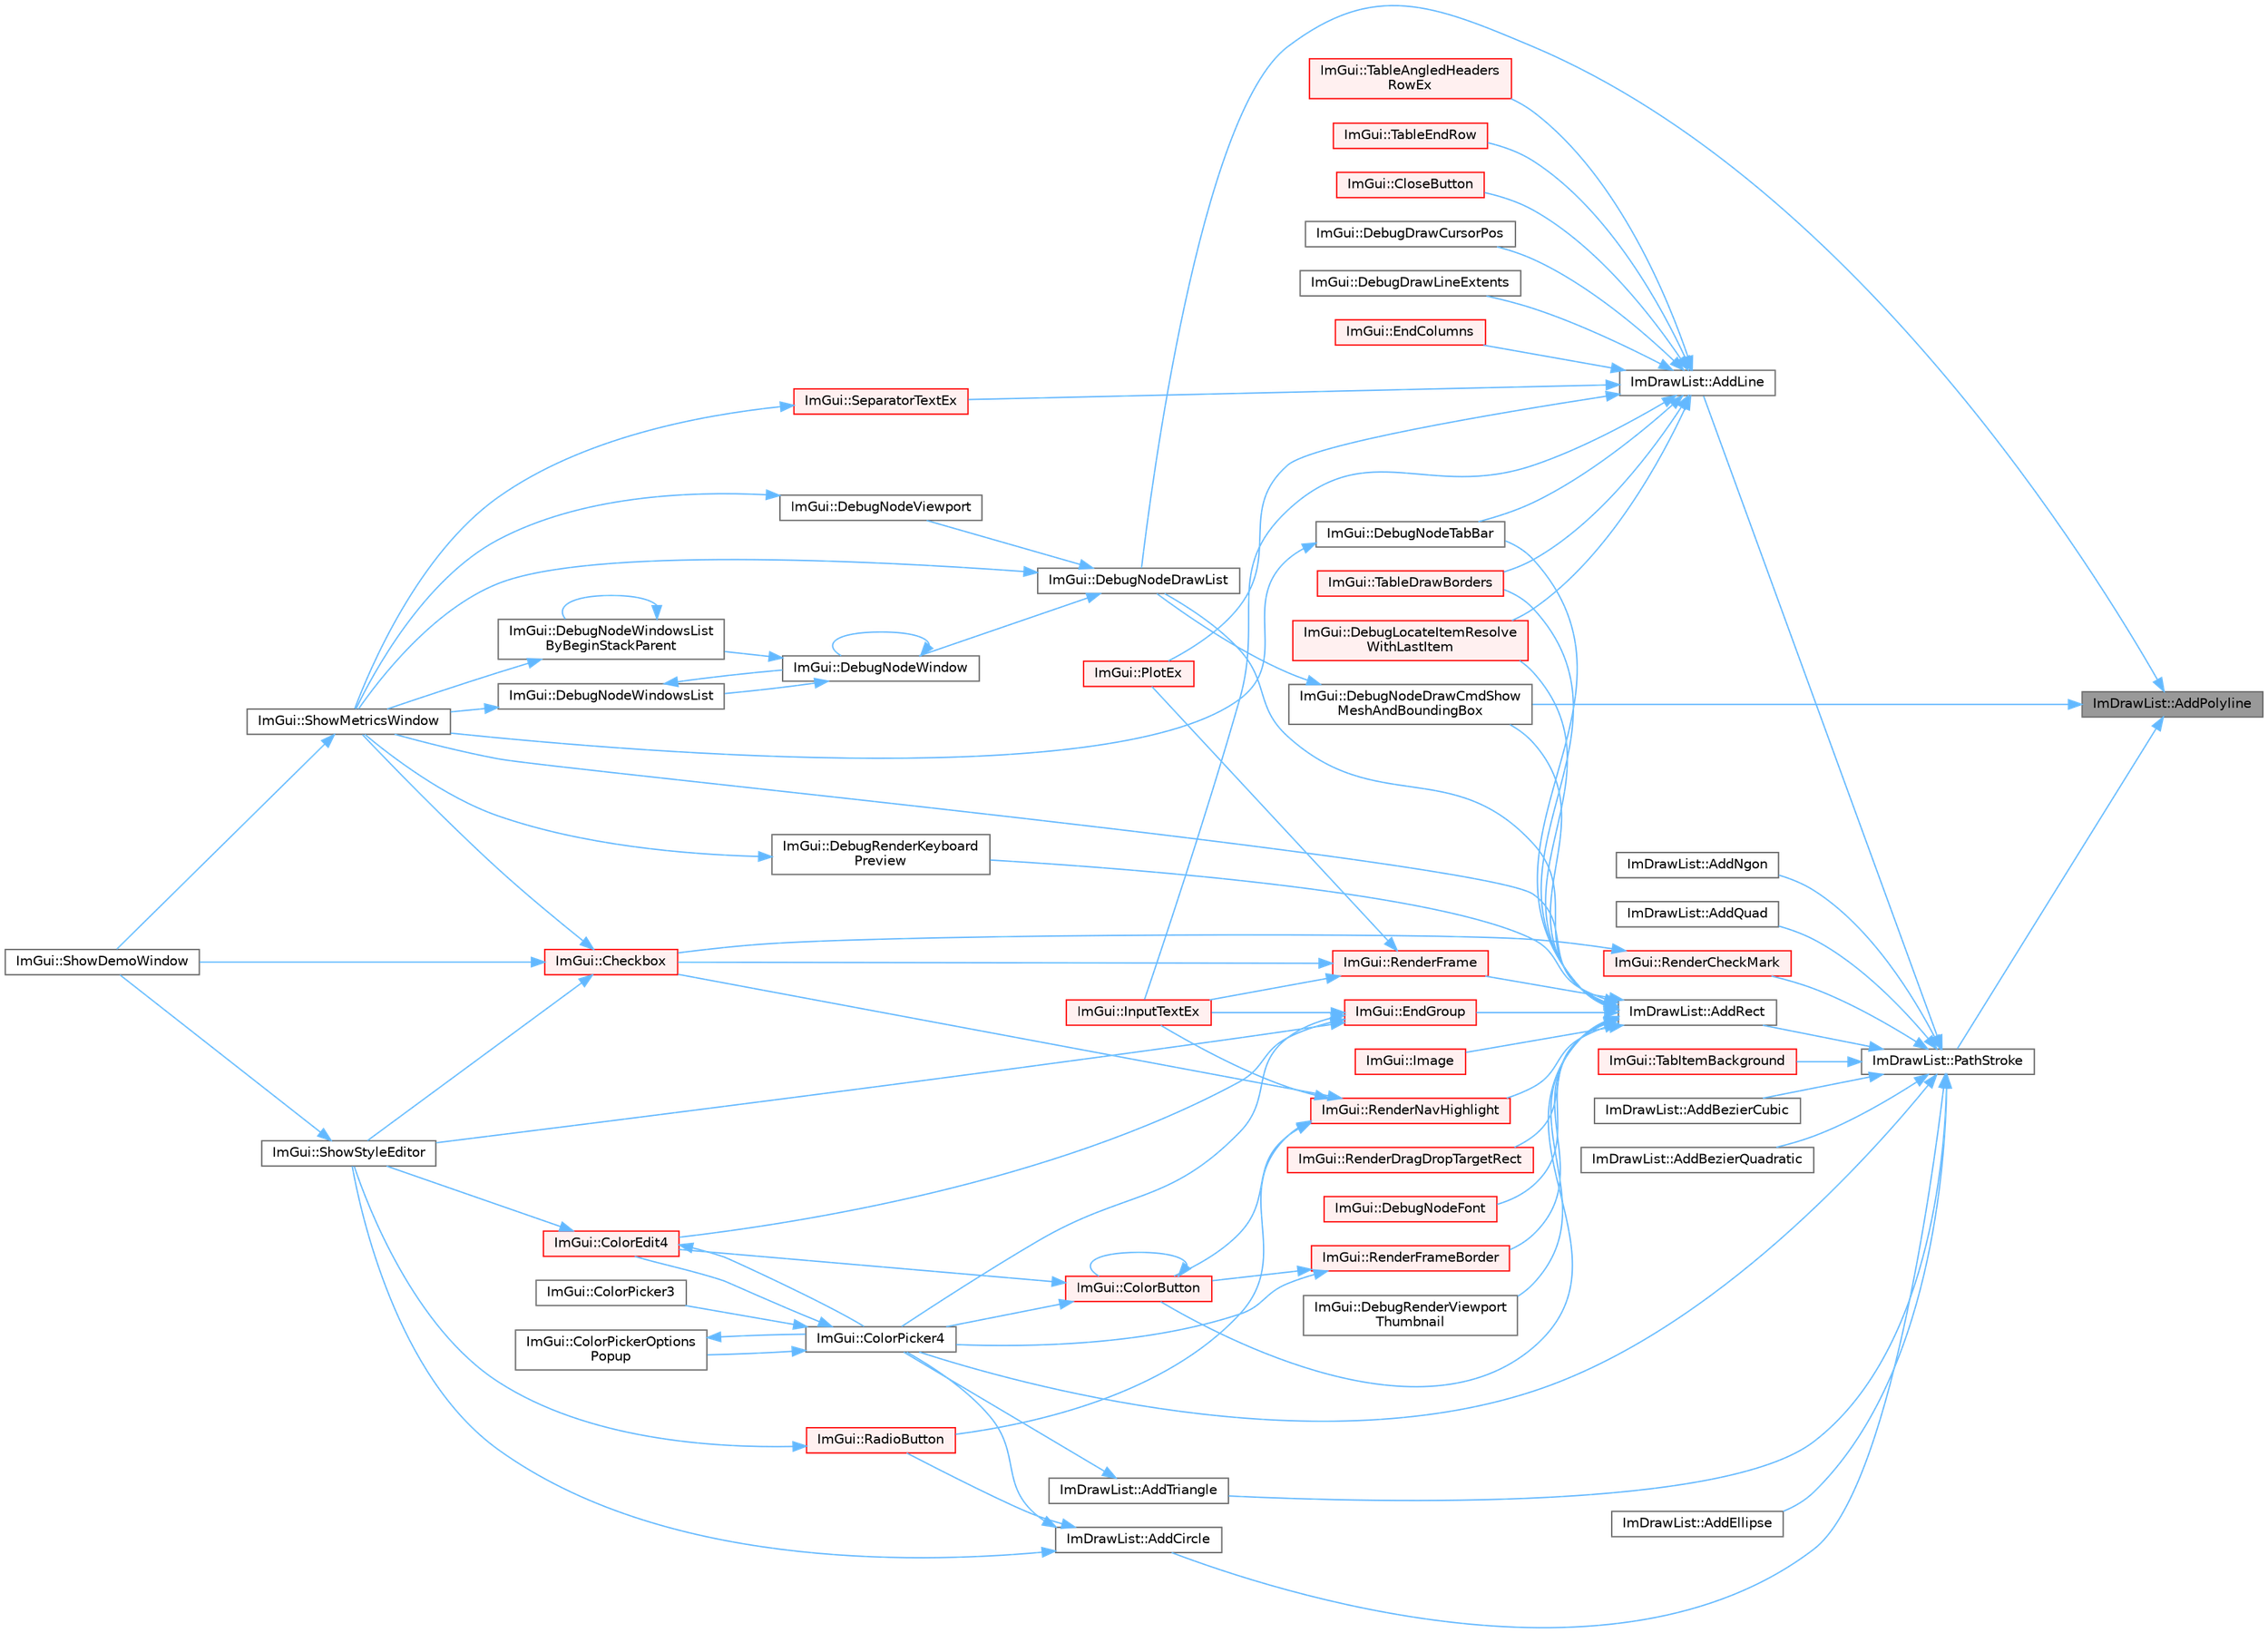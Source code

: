 digraph "ImDrawList::AddPolyline"
{
 // LATEX_PDF_SIZE
  bgcolor="transparent";
  edge [fontname=Helvetica,fontsize=10,labelfontname=Helvetica,labelfontsize=10];
  node [fontname=Helvetica,fontsize=10,shape=box,height=0.2,width=0.4];
  rankdir="RL";
  Node1 [id="Node000001",label="ImDrawList::AddPolyline",height=0.2,width=0.4,color="gray40", fillcolor="grey60", style="filled", fontcolor="black",tooltip=" "];
  Node1 -> Node2 [id="edge1_Node000001_Node000002",dir="back",color="steelblue1",style="solid",tooltip=" "];
  Node2 [id="Node000002",label="ImGui::DebugNodeDrawCmdShow\lMeshAndBoundingBox",height=0.2,width=0.4,color="grey40", fillcolor="white", style="filled",URL="$namespace_im_gui.html#a24c6abd61c6da9610cbfbb46c0db828b",tooltip=" "];
  Node2 -> Node3 [id="edge2_Node000002_Node000003",dir="back",color="steelblue1",style="solid",tooltip=" "];
  Node3 [id="Node000003",label="ImGui::DebugNodeDrawList",height=0.2,width=0.4,color="grey40", fillcolor="white", style="filled",URL="$namespace_im_gui.html#af7b5e35566da44ac1ea8a7e1b9d9d574",tooltip=" "];
  Node3 -> Node4 [id="edge3_Node000003_Node000004",dir="back",color="steelblue1",style="solid",tooltip=" "];
  Node4 [id="Node000004",label="ImGui::DebugNodeViewport",height=0.2,width=0.4,color="grey40", fillcolor="white", style="filled",URL="$namespace_im_gui.html#aa5e5f50f28c04a26264c0943c7281171",tooltip=" "];
  Node4 -> Node5 [id="edge4_Node000004_Node000005",dir="back",color="steelblue1",style="solid",tooltip=" "];
  Node5 [id="Node000005",label="ImGui::ShowMetricsWindow",height=0.2,width=0.4,color="grey40", fillcolor="white", style="filled",URL="$namespace_im_gui.html#afe7a28c6eb52fff3cc27d5a698fea4ff",tooltip=" "];
  Node5 -> Node6 [id="edge5_Node000005_Node000006",dir="back",color="steelblue1",style="solid",tooltip=" "];
  Node6 [id="Node000006",label="ImGui::ShowDemoWindow",height=0.2,width=0.4,color="grey40", fillcolor="white", style="filled",URL="$namespace_im_gui.html#af95643a0ce4893b9e57c12991922fb18",tooltip=" "];
  Node3 -> Node7 [id="edge6_Node000003_Node000007",dir="back",color="steelblue1",style="solid",tooltip=" "];
  Node7 [id="Node000007",label="ImGui::DebugNodeWindow",height=0.2,width=0.4,color="grey40", fillcolor="white", style="filled",URL="$namespace_im_gui.html#afcb602554925c5409977f0fb39f77e5d",tooltip=" "];
  Node7 -> Node7 [id="edge7_Node000007_Node000007",dir="back",color="steelblue1",style="solid",tooltip=" "];
  Node7 -> Node8 [id="edge8_Node000007_Node000008",dir="back",color="steelblue1",style="solid",tooltip=" "];
  Node8 [id="Node000008",label="ImGui::DebugNodeWindowsList",height=0.2,width=0.4,color="grey40", fillcolor="white", style="filled",URL="$namespace_im_gui.html#a8c2ed9f140c90d8eaca1e2cfd8f46142",tooltip=" "];
  Node8 -> Node7 [id="edge9_Node000008_Node000007",dir="back",color="steelblue1",style="solid",tooltip=" "];
  Node8 -> Node5 [id="edge10_Node000008_Node000005",dir="back",color="steelblue1",style="solid",tooltip=" "];
  Node7 -> Node9 [id="edge11_Node000007_Node000009",dir="back",color="steelblue1",style="solid",tooltip=" "];
  Node9 [id="Node000009",label="ImGui::DebugNodeWindowsList\lByBeginStackParent",height=0.2,width=0.4,color="grey40", fillcolor="white", style="filled",URL="$namespace_im_gui.html#a0fc8019faf3a1aec25b554384ad9e506",tooltip=" "];
  Node9 -> Node9 [id="edge12_Node000009_Node000009",dir="back",color="steelblue1",style="solid",tooltip=" "];
  Node9 -> Node5 [id="edge13_Node000009_Node000005",dir="back",color="steelblue1",style="solid",tooltip=" "];
  Node3 -> Node5 [id="edge14_Node000003_Node000005",dir="back",color="steelblue1",style="solid",tooltip=" "];
  Node1 -> Node3 [id="edge15_Node000001_Node000003",dir="back",color="steelblue1",style="solid",tooltip=" "];
  Node1 -> Node10 [id="edge16_Node000001_Node000010",dir="back",color="steelblue1",style="solid",tooltip=" "];
  Node10 [id="Node000010",label="ImDrawList::PathStroke",height=0.2,width=0.4,color="grey40", fillcolor="white", style="filled",URL="$struct_im_draw_list.html#a60bf9040ef3d09b39c4ba8f5a2a68ae9",tooltip=" "];
  Node10 -> Node11 [id="edge17_Node000010_Node000011",dir="back",color="steelblue1",style="solid",tooltip=" "];
  Node11 [id="Node000011",label="ImDrawList::AddBezierCubic",height=0.2,width=0.4,color="grey40", fillcolor="white", style="filled",URL="$struct_im_draw_list.html#a90ebb3c38b997ef3a3adb4d211a1b2a8",tooltip=" "];
  Node10 -> Node12 [id="edge18_Node000010_Node000012",dir="back",color="steelblue1",style="solid",tooltip=" "];
  Node12 [id="Node000012",label="ImDrawList::AddBezierQuadratic",height=0.2,width=0.4,color="grey40", fillcolor="white", style="filled",URL="$struct_im_draw_list.html#a2ca1f97b873778fc53fa4c1f1ca8bb1f",tooltip=" "];
  Node10 -> Node13 [id="edge19_Node000010_Node000013",dir="back",color="steelblue1",style="solid",tooltip=" "];
  Node13 [id="Node000013",label="ImDrawList::AddCircle",height=0.2,width=0.4,color="grey40", fillcolor="white", style="filled",URL="$struct_im_draw_list.html#a9b73eea0ebf7a9f02bc8a104deb7de9d",tooltip=" "];
  Node13 -> Node14 [id="edge20_Node000013_Node000014",dir="back",color="steelblue1",style="solid",tooltip=" "];
  Node14 [id="Node000014",label="ImGui::ColorPicker4",height=0.2,width=0.4,color="grey40", fillcolor="white", style="filled",URL="$namespace_im_gui.html#a3d5aae9e0a14aa051d5a799abbe97b32",tooltip=" "];
  Node14 -> Node15 [id="edge21_Node000014_Node000015",dir="back",color="steelblue1",style="solid",tooltip=" "];
  Node15 [id="Node000015",label="ImGui::ColorEdit4",height=0.2,width=0.4,color="red", fillcolor="#FFF0F0", style="filled",URL="$namespace_im_gui.html#ac3f45e2aa0b1d591cc8a2cdf8b566a45",tooltip=" "];
  Node15 -> Node14 [id="edge22_Node000015_Node000014",dir="back",color="steelblue1",style="solid",tooltip=" "];
  Node15 -> Node18 [id="edge23_Node000015_Node000018",dir="back",color="steelblue1",style="solid",tooltip=" "];
  Node18 [id="Node000018",label="ImGui::ShowStyleEditor",height=0.2,width=0.4,color="grey40", fillcolor="white", style="filled",URL="$namespace_im_gui.html#ab2eb3dec78d054fe3feab1c091ec5de5",tooltip=" "];
  Node18 -> Node6 [id="edge24_Node000018_Node000006",dir="back",color="steelblue1",style="solid",tooltip=" "];
  Node14 -> Node19 [id="edge25_Node000014_Node000019",dir="back",color="steelblue1",style="solid",tooltip=" "];
  Node19 [id="Node000019",label="ImGui::ColorPicker3",height=0.2,width=0.4,color="grey40", fillcolor="white", style="filled",URL="$namespace_im_gui.html#a2a2a98cb9a17b18702be6b954670b388",tooltip=" "];
  Node14 -> Node20 [id="edge26_Node000014_Node000020",dir="back",color="steelblue1",style="solid",tooltip=" "];
  Node20 [id="Node000020",label="ImGui::ColorPickerOptions\lPopup",height=0.2,width=0.4,color="grey40", fillcolor="white", style="filled",URL="$namespace_im_gui.html#a6d112eeb6d8ffdebbc9d9a8c66babbee",tooltip=" "];
  Node20 -> Node14 [id="edge27_Node000020_Node000014",dir="back",color="steelblue1",style="solid",tooltip=" "];
  Node13 -> Node21 [id="edge28_Node000013_Node000021",dir="back",color="steelblue1",style="solid",tooltip=" "];
  Node21 [id="Node000021",label="ImGui::RadioButton",height=0.2,width=0.4,color="red", fillcolor="#FFF0F0", style="filled",URL="$namespace_im_gui.html#a6b146763845cbad5a4144772279631bc",tooltip=" "];
  Node21 -> Node18 [id="edge29_Node000021_Node000018",dir="back",color="steelblue1",style="solid",tooltip=" "];
  Node13 -> Node18 [id="edge30_Node000013_Node000018",dir="back",color="steelblue1",style="solid",tooltip=" "];
  Node10 -> Node24 [id="edge31_Node000010_Node000024",dir="back",color="steelblue1",style="solid",tooltip=" "];
  Node24 [id="Node000024",label="ImDrawList::AddEllipse",height=0.2,width=0.4,color="grey40", fillcolor="white", style="filled",URL="$struct_im_draw_list.html#a16d98b58032500e4e7e1a555a4b6ffce",tooltip=" "];
  Node10 -> Node25 [id="edge32_Node000010_Node000025",dir="back",color="steelblue1",style="solid",tooltip=" "];
  Node25 [id="Node000025",label="ImDrawList::AddLine",height=0.2,width=0.4,color="grey40", fillcolor="white", style="filled",URL="$struct_im_draw_list.html#aa21e5a1c6e00239581f97d344fc0db61",tooltip=" "];
  Node25 -> Node26 [id="edge33_Node000025_Node000026",dir="back",color="steelblue1",style="solid",tooltip=" "];
  Node26 [id="Node000026",label="ImGui::CloseButton",height=0.2,width=0.4,color="red", fillcolor="#FFF0F0", style="filled",URL="$namespace_im_gui.html#a4f6da873474094ce131edd2dcda98551",tooltip=" "];
  Node25 -> Node32 [id="edge34_Node000025_Node000032",dir="back",color="steelblue1",style="solid",tooltip=" "];
  Node32 [id="Node000032",label="ImGui::DebugDrawCursorPos",height=0.2,width=0.4,color="grey40", fillcolor="white", style="filled",URL="$namespace_im_gui.html#acb408b735302ddd3868a564ff48ccada",tooltip=" "];
  Node25 -> Node33 [id="edge35_Node000025_Node000033",dir="back",color="steelblue1",style="solid",tooltip=" "];
  Node33 [id="Node000033",label="ImGui::DebugDrawLineExtents",height=0.2,width=0.4,color="grey40", fillcolor="white", style="filled",URL="$namespace_im_gui.html#ab713aeb3cce417a0967e4c3ccb13ddac",tooltip=" "];
  Node25 -> Node34 [id="edge36_Node000025_Node000034",dir="back",color="steelblue1",style="solid",tooltip=" "];
  Node34 [id="Node000034",label="ImGui::DebugLocateItemResolve\lWithLastItem",height=0.2,width=0.4,color="red", fillcolor="#FFF0F0", style="filled",URL="$namespace_im_gui.html#ae8ab0d7dfc90af8e82db3ed9e7829219",tooltip=" "];
  Node25 -> Node165 [id="edge37_Node000025_Node000165",dir="back",color="steelblue1",style="solid",tooltip=" "];
  Node165 [id="Node000165",label="ImGui::DebugNodeTabBar",height=0.2,width=0.4,color="grey40", fillcolor="white", style="filled",URL="$namespace_im_gui.html#ac5f1a2b50c26c83d3df78d94e95f0bd0",tooltip=" "];
  Node165 -> Node5 [id="edge38_Node000165_Node000005",dir="back",color="steelblue1",style="solid",tooltip=" "];
  Node25 -> Node172 [id="edge39_Node000025_Node000172",dir="back",color="steelblue1",style="solid",tooltip=" "];
  Node172 [id="Node000172",label="ImGui::EndColumns",height=0.2,width=0.4,color="red", fillcolor="#FFF0F0", style="filled",URL="$namespace_im_gui.html#af93bed3bce5475fe4d525d744f16aa20",tooltip=" "];
  Node25 -> Node50 [id="edge40_Node000025_Node000050",dir="back",color="steelblue1",style="solid",tooltip=" "];
  Node50 [id="Node000050",label="ImGui::InputTextEx",height=0.2,width=0.4,color="red", fillcolor="#FFF0F0", style="filled",URL="$namespace_im_gui.html#af89af17ecc11653f25fea1e50e195de6",tooltip=" "];
  Node25 -> Node141 [id="edge41_Node000025_Node000141",dir="back",color="steelblue1",style="solid",tooltip=" "];
  Node141 [id="Node000141",label="ImGui::PlotEx",height=0.2,width=0.4,color="red", fillcolor="#FFF0F0", style="filled",URL="$namespace_im_gui.html#afb3147b9a00e396e0b11a1bfe24b8f42",tooltip=" "];
  Node25 -> Node207 [id="edge42_Node000025_Node000207",dir="back",color="steelblue1",style="solid",tooltip=" "];
  Node207 [id="Node000207",label="ImGui::SeparatorTextEx",height=0.2,width=0.4,color="red", fillcolor="#FFF0F0", style="filled",URL="$namespace_im_gui.html#a14e42bfa66f05d0ae2304e27ee1fb2b3",tooltip=" "];
  Node207 -> Node5 [id="edge43_Node000207_Node000005",dir="back",color="steelblue1",style="solid",tooltip=" "];
  Node25 -> Node119 [id="edge44_Node000025_Node000119",dir="back",color="steelblue1",style="solid",tooltip=" "];
  Node119 [id="Node000119",label="ImGui::TableAngledHeaders\lRowEx",height=0.2,width=0.4,color="red", fillcolor="#FFF0F0", style="filled",URL="$namespace_im_gui.html#abedf7bbf79accde2321806dc0beb90b1",tooltip=" "];
  Node25 -> Node242 [id="edge45_Node000025_Node000242",dir="back",color="steelblue1",style="solid",tooltip=" "];
  Node242 [id="Node000242",label="ImGui::TableDrawBorders",height=0.2,width=0.4,color="red", fillcolor="#FFF0F0", style="filled",URL="$namespace_im_gui.html#a506d5b52f032c72503c4e87535a3d04d",tooltip=" "];
  Node25 -> Node243 [id="edge46_Node000025_Node000243",dir="back",color="steelblue1",style="solid",tooltip=" "];
  Node243 [id="Node000243",label="ImGui::TableEndRow",height=0.2,width=0.4,color="red", fillcolor="#FFF0F0", style="filled",URL="$namespace_im_gui.html#a6bc4ce6f7ff9f8268473f5e538a1181f",tooltip=" "];
  Node10 -> Node245 [id="edge47_Node000010_Node000245",dir="back",color="steelblue1",style="solid",tooltip=" "];
  Node245 [id="Node000245",label="ImDrawList::AddNgon",height=0.2,width=0.4,color="grey40", fillcolor="white", style="filled",URL="$struct_im_draw_list.html#abd004dec93d106eb867c9c6554d85989",tooltip=" "];
  Node10 -> Node246 [id="edge48_Node000010_Node000246",dir="back",color="steelblue1",style="solid",tooltip=" "];
  Node246 [id="Node000246",label="ImDrawList::AddQuad",height=0.2,width=0.4,color="grey40", fillcolor="white", style="filled",URL="$struct_im_draw_list.html#a57b014138de51397db0570d88c770d9f",tooltip=" "];
  Node10 -> Node247 [id="edge49_Node000010_Node000247",dir="back",color="steelblue1",style="solid",tooltip=" "];
  Node247 [id="Node000247",label="ImDrawList::AddRect",height=0.2,width=0.4,color="grey40", fillcolor="white", style="filled",URL="$struct_im_draw_list.html#ad96f10a3e954fe0c5b7c96d4e205af7b",tooltip=" "];
  Node247 -> Node131 [id="edge50_Node000247_Node000131",dir="back",color="steelblue1",style="solid",tooltip=" "];
  Node131 [id="Node000131",label="ImGui::ColorButton",height=0.2,width=0.4,color="red", fillcolor="#FFF0F0", style="filled",URL="$namespace_im_gui.html#ae2d7c8f37726810753d71d480f0af7f0",tooltip=" "];
  Node131 -> Node131 [id="edge51_Node000131_Node000131",dir="back",color="steelblue1",style="solid",tooltip=" "];
  Node131 -> Node15 [id="edge52_Node000131_Node000015",dir="back",color="steelblue1",style="solid",tooltip=" "];
  Node131 -> Node14 [id="edge53_Node000131_Node000014",dir="back",color="steelblue1",style="solid",tooltip=" "];
  Node247 -> Node34 [id="edge54_Node000247_Node000034",dir="back",color="steelblue1",style="solid",tooltip=" "];
  Node247 -> Node2 [id="edge55_Node000247_Node000002",dir="back",color="steelblue1",style="solid",tooltip=" "];
  Node247 -> Node3 [id="edge56_Node000247_Node000003",dir="back",color="steelblue1",style="solid",tooltip=" "];
  Node247 -> Node75 [id="edge57_Node000247_Node000075",dir="back",color="steelblue1",style="solid",tooltip=" "];
  Node75 [id="Node000075",label="ImGui::DebugNodeFont",height=0.2,width=0.4,color="red", fillcolor="#FFF0F0", style="filled",URL="$namespace_im_gui.html#ae0207d60728f7e6a47dbcd1d7d84e3cb",tooltip=" "];
  Node247 -> Node165 [id="edge58_Node000247_Node000165",dir="back",color="steelblue1",style="solid",tooltip=" "];
  Node247 -> Node169 [id="edge59_Node000247_Node000169",dir="back",color="steelblue1",style="solid",tooltip=" "];
  Node169 [id="Node000169",label="ImGui::DebugRenderKeyboard\lPreview",height=0.2,width=0.4,color="grey40", fillcolor="white", style="filled",URL="$namespace_im_gui.html#a1355ddf2e5435da21acf2a9944b52ab4",tooltip=" "];
  Node169 -> Node5 [id="edge60_Node000169_Node000005",dir="back",color="steelblue1",style="solid",tooltip=" "];
  Node247 -> Node248 [id="edge61_Node000247_Node000248",dir="back",color="steelblue1",style="solid",tooltip=" "];
  Node248 [id="Node000248",label="ImGui::DebugRenderViewport\lThumbnail",height=0.2,width=0.4,color="grey40", fillcolor="white", style="filled",URL="$namespace_im_gui.html#af7de4b5c98ba30dbadce44e1f1066ba8",tooltip=" "];
  Node247 -> Node186 [id="edge62_Node000247_Node000186",dir="back",color="steelblue1",style="solid",tooltip=" "];
  Node186 [id="Node000186",label="ImGui::EndGroup",height=0.2,width=0.4,color="red", fillcolor="#FFF0F0", style="filled",URL="$namespace_im_gui.html#a05fc97fc64f28a55486087f503d9a622",tooltip=" "];
  Node186 -> Node15 [id="edge63_Node000186_Node000015",dir="back",color="steelblue1",style="solid",tooltip=" "];
  Node186 -> Node14 [id="edge64_Node000186_Node000014",dir="back",color="steelblue1",style="solid",tooltip=" "];
  Node186 -> Node50 [id="edge65_Node000186_Node000050",dir="back",color="steelblue1",style="solid",tooltip=" "];
  Node186 -> Node18 [id="edge66_Node000186_Node000018",dir="back",color="steelblue1",style="solid",tooltip=" "];
  Node247 -> Node188 [id="edge67_Node000247_Node000188",dir="back",color="steelblue1",style="solid",tooltip=" "];
  Node188 [id="Node000188",label="ImGui::Image",height=0.2,width=0.4,color="red", fillcolor="#FFF0F0", style="filled",URL="$namespace_im_gui.html#a95b5d733371c3b74caf89dbae8d51419",tooltip=" "];
  Node247 -> Node249 [id="edge68_Node000247_Node000249",dir="back",color="steelblue1",style="solid",tooltip=" "];
  Node249 [id="Node000249",label="ImGui::RenderDragDropTargetRect",height=0.2,width=0.4,color="red", fillcolor="#FFF0F0", style="filled",URL="$namespace_im_gui.html#a243a62fece1096c59442bba21f0aa736",tooltip=" "];
  Node247 -> Node251 [id="edge69_Node000247_Node000251",dir="back",color="steelblue1",style="solid",tooltip=" "];
  Node251 [id="Node000251",label="ImGui::RenderFrame",height=0.2,width=0.4,color="red", fillcolor="#FFF0F0", style="filled",URL="$namespace_im_gui.html#a621ba649568ede3939d4f10d83b86d04",tooltip=" "];
  Node251 -> Node166 [id="edge70_Node000251_Node000166",dir="back",color="steelblue1",style="solid",tooltip=" "];
  Node166 [id="Node000166",label="ImGui::Checkbox",height=0.2,width=0.4,color="red", fillcolor="#FFF0F0", style="filled",URL="$namespace_im_gui.html#a57d73c1d0ef807fef734d91024092027",tooltip=" "];
  Node166 -> Node6 [id="edge71_Node000166_Node000006",dir="back",color="steelblue1",style="solid",tooltip=" "];
  Node166 -> Node5 [id="edge72_Node000166_Node000005",dir="back",color="steelblue1",style="solid",tooltip=" "];
  Node166 -> Node18 [id="edge73_Node000166_Node000018",dir="back",color="steelblue1",style="solid",tooltip=" "];
  Node251 -> Node50 [id="edge74_Node000251_Node000050",dir="back",color="steelblue1",style="solid",tooltip=" "];
  Node251 -> Node141 [id="edge75_Node000251_Node000141",dir="back",color="steelblue1",style="solid",tooltip=" "];
  Node247 -> Node252 [id="edge76_Node000247_Node000252",dir="back",color="steelblue1",style="solid",tooltip=" "];
  Node252 [id="Node000252",label="ImGui::RenderFrameBorder",height=0.2,width=0.4,color="red", fillcolor="#FFF0F0", style="filled",URL="$namespace_im_gui.html#adc76239c2006e66f8dab7638529a763d",tooltip=" "];
  Node252 -> Node131 [id="edge77_Node000252_Node000131",dir="back",color="steelblue1",style="solid",tooltip=" "];
  Node252 -> Node14 [id="edge78_Node000252_Node000014",dir="back",color="steelblue1",style="solid",tooltip=" "];
  Node247 -> Node253 [id="edge79_Node000247_Node000253",dir="back",color="steelblue1",style="solid",tooltip=" "];
  Node253 [id="Node000253",label="ImGui::RenderNavHighlight",height=0.2,width=0.4,color="red", fillcolor="#FFF0F0", style="filled",URL="$namespace_im_gui.html#add2e040b97eeb0857dc7d02876b07b72",tooltip=" "];
  Node253 -> Node166 [id="edge80_Node000253_Node000166",dir="back",color="steelblue1",style="solid",tooltip=" "];
  Node253 -> Node131 [id="edge81_Node000253_Node000131",dir="back",color="steelblue1",style="solid",tooltip=" "];
  Node253 -> Node50 [id="edge82_Node000253_Node000050",dir="back",color="steelblue1",style="solid",tooltip=" "];
  Node253 -> Node21 [id="edge83_Node000253_Node000021",dir="back",color="steelblue1",style="solid",tooltip=" "];
  Node247 -> Node5 [id="edge84_Node000247_Node000005",dir="back",color="steelblue1",style="solid",tooltip=" "];
  Node247 -> Node242 [id="edge85_Node000247_Node000242",dir="back",color="steelblue1",style="solid",tooltip=" "];
  Node10 -> Node254 [id="edge86_Node000010_Node000254",dir="back",color="steelblue1",style="solid",tooltip=" "];
  Node254 [id="Node000254",label="ImDrawList::AddTriangle",height=0.2,width=0.4,color="grey40", fillcolor="white", style="filled",URL="$struct_im_draw_list.html#a04bde432891d0392e7d98d957c1fd9b3",tooltip=" "];
  Node254 -> Node14 [id="edge87_Node000254_Node000014",dir="back",color="steelblue1",style="solid",tooltip=" "];
  Node10 -> Node14 [id="edge88_Node000010_Node000014",dir="back",color="steelblue1",style="solid",tooltip=" "];
  Node10 -> Node255 [id="edge89_Node000010_Node000255",dir="back",color="steelblue1",style="solid",tooltip=" "];
  Node255 [id="Node000255",label="ImGui::RenderCheckMark",height=0.2,width=0.4,color="red", fillcolor="#FFF0F0", style="filled",URL="$namespace_im_gui.html#a32d6e6c359b59df1e4f9517d65e443b8",tooltip=" "];
  Node255 -> Node166 [id="edge90_Node000255_Node000166",dir="back",color="steelblue1",style="solid",tooltip=" "];
  Node10 -> Node256 [id="edge91_Node000010_Node000256",dir="back",color="steelblue1",style="solid",tooltip=" "];
  Node256 [id="Node000256",label="ImGui::TabItemBackground",height=0.2,width=0.4,color="red", fillcolor="#FFF0F0", style="filled",URL="$namespace_im_gui.html#a87fc45357f733cb2a378e098d2855243",tooltip=" "];
}
